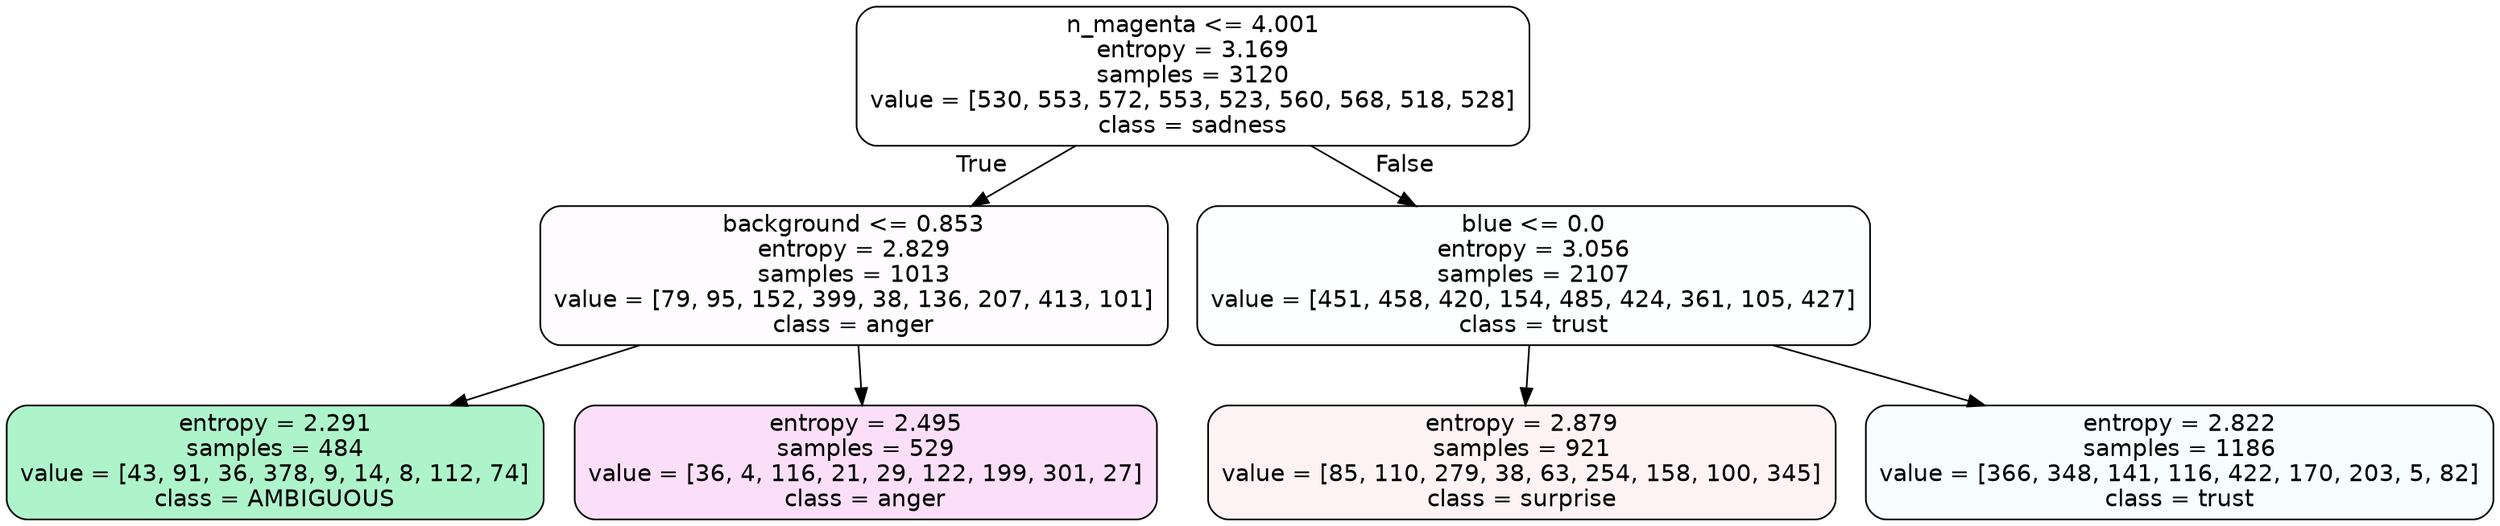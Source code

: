 digraph Tree {
node [shape=box, style="filled, rounded", color="black", fontname=helvetica] ;
edge [fontname=helvetica] ;
0 [label="n_magenta <= 4.001\nentropy = 3.169\nsamples = 3120\nvalue = [530, 553, 572, 553, 523, 560, 568, 518, 528]\nclass = sadness", fillcolor="#64e53900"] ;
1 [label="background <= 0.853\nentropy = 2.829\nsamples = 1013\nvalue = [79, 95, 152, 399, 38, 136, 207, 413, 101]\nclass = anger", fillcolor="#e539d703"] ;
0 -> 1 [labeldistance=2.5, labelangle=45, headlabel="True"] ;
2 [label="entropy = 2.291\nsamples = 484\nvalue = [43, 91, 36, 378, 9, 14, 8, 112, 74]\nclass = AMBIGUOUS", fillcolor="#39e58168"] ;
1 -> 2 ;
3 [label="entropy = 2.495\nsamples = 529\nvalue = [36, 4, 116, 21, 29, 122, 199, 301, 27]\nclass = anger", fillcolor="#e539d728"] ;
1 -> 3 ;
4 [label="blue <= 0.0\nentropy = 3.056\nsamples = 2107\nvalue = [451, 458, 420, 154, 485, 424, 361, 105, 427]\nclass = trust", fillcolor="#39d7e502"] ;
0 -> 4 [labeldistance=2.5, labelangle=-45, headlabel="False"] ;
5 [label="entropy = 2.879\nsamples = 921\nvalue = [85, 110, 279, 38, 63, 254, 158, 100, 345]\nclass = surprise", fillcolor="#e539640f"] ;
4 -> 5 ;
6 [label="entropy = 2.822\nsamples = 1186\nvalue = [366, 348, 141, 116, 422, 170, 203, 5, 82]\nclass = trust", fillcolor="#39d7e50a"] ;
4 -> 6 ;
}